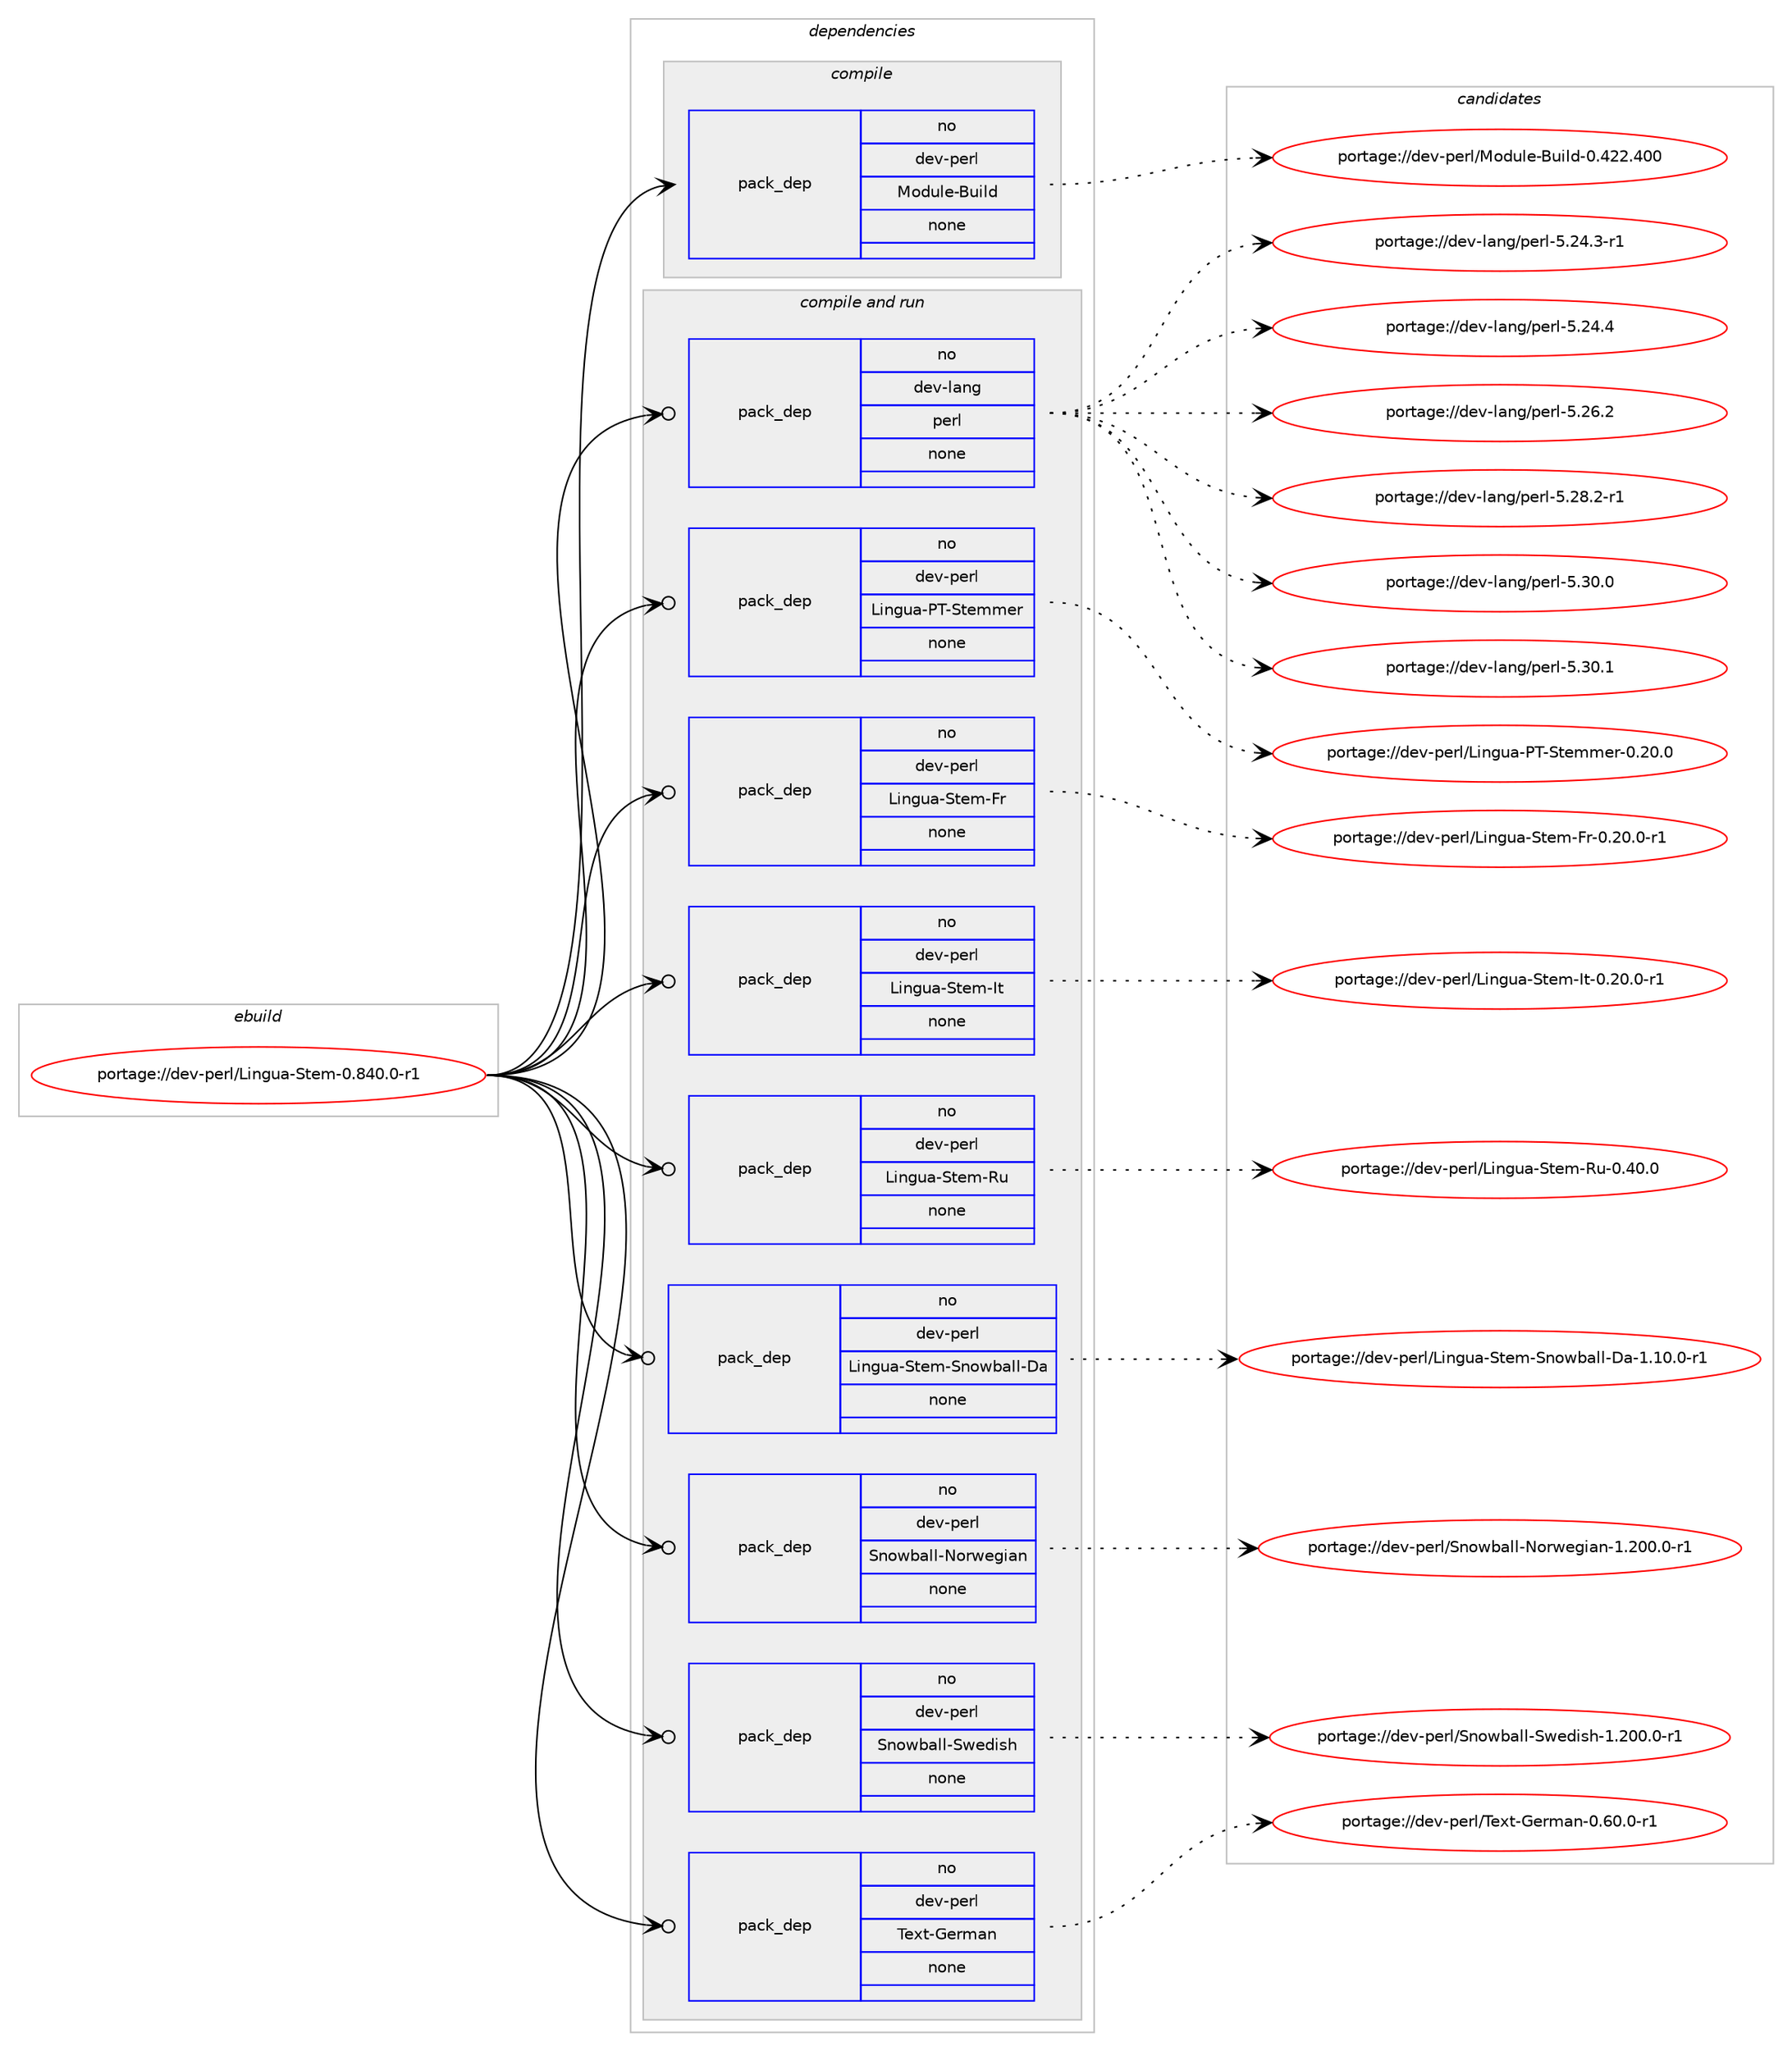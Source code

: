 digraph prolog {

# *************
# Graph options
# *************

newrank=true;
concentrate=true;
compound=true;
graph [rankdir=LR,fontname=Helvetica,fontsize=10,ranksep=1.5];#, ranksep=2.5, nodesep=0.2];
edge  [arrowhead=vee];
node  [fontname=Helvetica,fontsize=10];

# **********
# The ebuild
# **********

subgraph cluster_leftcol {
color=gray;
rank=same;
label=<<i>ebuild</i>>;
id [label="portage://dev-perl/Lingua-Stem-0.840.0-r1", color=red, width=4, href="../dev-perl/Lingua-Stem-0.840.0-r1.svg"];
}

# ****************
# The dependencies
# ****************

subgraph cluster_midcol {
color=gray;
label=<<i>dependencies</i>>;
subgraph cluster_compile {
fillcolor="#eeeeee";
style=filled;
label=<<i>compile</i>>;
subgraph pack88739 {
dependency115072 [label=<<TABLE BORDER="0" CELLBORDER="1" CELLSPACING="0" CELLPADDING="4" WIDTH="220"><TR><TD ROWSPAN="6" CELLPADDING="30">pack_dep</TD></TR><TR><TD WIDTH="110">no</TD></TR><TR><TD>dev-perl</TD></TR><TR><TD>Module-Build</TD></TR><TR><TD>none</TD></TR><TR><TD></TD></TR></TABLE>>, shape=none, color=blue];
}
id:e -> dependency115072:w [weight=20,style="solid",arrowhead="vee"];
}
subgraph cluster_compileandrun {
fillcolor="#eeeeee";
style=filled;
label=<<i>compile and run</i>>;
subgraph pack88740 {
dependency115073 [label=<<TABLE BORDER="0" CELLBORDER="1" CELLSPACING="0" CELLPADDING="4" WIDTH="220"><TR><TD ROWSPAN="6" CELLPADDING="30">pack_dep</TD></TR><TR><TD WIDTH="110">no</TD></TR><TR><TD>dev-lang</TD></TR><TR><TD>perl</TD></TR><TR><TD>none</TD></TR><TR><TD></TD></TR></TABLE>>, shape=none, color=blue];
}
id:e -> dependency115073:w [weight=20,style="solid",arrowhead="odotvee"];
subgraph pack88741 {
dependency115074 [label=<<TABLE BORDER="0" CELLBORDER="1" CELLSPACING="0" CELLPADDING="4" WIDTH="220"><TR><TD ROWSPAN="6" CELLPADDING="30">pack_dep</TD></TR><TR><TD WIDTH="110">no</TD></TR><TR><TD>dev-perl</TD></TR><TR><TD>Lingua-PT-Stemmer</TD></TR><TR><TD>none</TD></TR><TR><TD></TD></TR></TABLE>>, shape=none, color=blue];
}
id:e -> dependency115074:w [weight=20,style="solid",arrowhead="odotvee"];
subgraph pack88742 {
dependency115075 [label=<<TABLE BORDER="0" CELLBORDER="1" CELLSPACING="0" CELLPADDING="4" WIDTH="220"><TR><TD ROWSPAN="6" CELLPADDING="30">pack_dep</TD></TR><TR><TD WIDTH="110">no</TD></TR><TR><TD>dev-perl</TD></TR><TR><TD>Lingua-Stem-Fr</TD></TR><TR><TD>none</TD></TR><TR><TD></TD></TR></TABLE>>, shape=none, color=blue];
}
id:e -> dependency115075:w [weight=20,style="solid",arrowhead="odotvee"];
subgraph pack88743 {
dependency115076 [label=<<TABLE BORDER="0" CELLBORDER="1" CELLSPACING="0" CELLPADDING="4" WIDTH="220"><TR><TD ROWSPAN="6" CELLPADDING="30">pack_dep</TD></TR><TR><TD WIDTH="110">no</TD></TR><TR><TD>dev-perl</TD></TR><TR><TD>Lingua-Stem-It</TD></TR><TR><TD>none</TD></TR><TR><TD></TD></TR></TABLE>>, shape=none, color=blue];
}
id:e -> dependency115076:w [weight=20,style="solid",arrowhead="odotvee"];
subgraph pack88744 {
dependency115077 [label=<<TABLE BORDER="0" CELLBORDER="1" CELLSPACING="0" CELLPADDING="4" WIDTH="220"><TR><TD ROWSPAN="6" CELLPADDING="30">pack_dep</TD></TR><TR><TD WIDTH="110">no</TD></TR><TR><TD>dev-perl</TD></TR><TR><TD>Lingua-Stem-Ru</TD></TR><TR><TD>none</TD></TR><TR><TD></TD></TR></TABLE>>, shape=none, color=blue];
}
id:e -> dependency115077:w [weight=20,style="solid",arrowhead="odotvee"];
subgraph pack88745 {
dependency115078 [label=<<TABLE BORDER="0" CELLBORDER="1" CELLSPACING="0" CELLPADDING="4" WIDTH="220"><TR><TD ROWSPAN="6" CELLPADDING="30">pack_dep</TD></TR><TR><TD WIDTH="110">no</TD></TR><TR><TD>dev-perl</TD></TR><TR><TD>Lingua-Stem-Snowball-Da</TD></TR><TR><TD>none</TD></TR><TR><TD></TD></TR></TABLE>>, shape=none, color=blue];
}
id:e -> dependency115078:w [weight=20,style="solid",arrowhead="odotvee"];
subgraph pack88746 {
dependency115079 [label=<<TABLE BORDER="0" CELLBORDER="1" CELLSPACING="0" CELLPADDING="4" WIDTH="220"><TR><TD ROWSPAN="6" CELLPADDING="30">pack_dep</TD></TR><TR><TD WIDTH="110">no</TD></TR><TR><TD>dev-perl</TD></TR><TR><TD>Snowball-Norwegian</TD></TR><TR><TD>none</TD></TR><TR><TD></TD></TR></TABLE>>, shape=none, color=blue];
}
id:e -> dependency115079:w [weight=20,style="solid",arrowhead="odotvee"];
subgraph pack88747 {
dependency115080 [label=<<TABLE BORDER="0" CELLBORDER="1" CELLSPACING="0" CELLPADDING="4" WIDTH="220"><TR><TD ROWSPAN="6" CELLPADDING="30">pack_dep</TD></TR><TR><TD WIDTH="110">no</TD></TR><TR><TD>dev-perl</TD></TR><TR><TD>Snowball-Swedish</TD></TR><TR><TD>none</TD></TR><TR><TD></TD></TR></TABLE>>, shape=none, color=blue];
}
id:e -> dependency115080:w [weight=20,style="solid",arrowhead="odotvee"];
subgraph pack88748 {
dependency115081 [label=<<TABLE BORDER="0" CELLBORDER="1" CELLSPACING="0" CELLPADDING="4" WIDTH="220"><TR><TD ROWSPAN="6" CELLPADDING="30">pack_dep</TD></TR><TR><TD WIDTH="110">no</TD></TR><TR><TD>dev-perl</TD></TR><TR><TD>Text-German</TD></TR><TR><TD>none</TD></TR><TR><TD></TD></TR></TABLE>>, shape=none, color=blue];
}
id:e -> dependency115081:w [weight=20,style="solid",arrowhead="odotvee"];
}
subgraph cluster_run {
fillcolor="#eeeeee";
style=filled;
label=<<i>run</i>>;
}
}

# **************
# The candidates
# **************

subgraph cluster_choices {
rank=same;
color=gray;
label=<<i>candidates</i>>;

subgraph choice88739 {
color=black;
nodesep=1;
choiceportage100101118451121011141084777111100117108101456611710510810045484652505046524848 [label="portage://dev-perl/Module-Build-0.422.400", color=red, width=4,href="../dev-perl/Module-Build-0.422.400.svg"];
dependency115072:e -> choiceportage100101118451121011141084777111100117108101456611710510810045484652505046524848:w [style=dotted,weight="100"];
}
subgraph choice88740 {
color=black;
nodesep=1;
choiceportage100101118451089711010347112101114108455346505246514511449 [label="portage://dev-lang/perl-5.24.3-r1", color=red, width=4,href="../dev-lang/perl-5.24.3-r1.svg"];
choiceportage10010111845108971101034711210111410845534650524652 [label="portage://dev-lang/perl-5.24.4", color=red, width=4,href="../dev-lang/perl-5.24.4.svg"];
choiceportage10010111845108971101034711210111410845534650544650 [label="portage://dev-lang/perl-5.26.2", color=red, width=4,href="../dev-lang/perl-5.26.2.svg"];
choiceportage100101118451089711010347112101114108455346505646504511449 [label="portage://dev-lang/perl-5.28.2-r1", color=red, width=4,href="../dev-lang/perl-5.28.2-r1.svg"];
choiceportage10010111845108971101034711210111410845534651484648 [label="portage://dev-lang/perl-5.30.0", color=red, width=4,href="../dev-lang/perl-5.30.0.svg"];
choiceportage10010111845108971101034711210111410845534651484649 [label="portage://dev-lang/perl-5.30.1", color=red, width=4,href="../dev-lang/perl-5.30.1.svg"];
dependency115073:e -> choiceportage100101118451089711010347112101114108455346505246514511449:w [style=dotted,weight="100"];
dependency115073:e -> choiceportage10010111845108971101034711210111410845534650524652:w [style=dotted,weight="100"];
dependency115073:e -> choiceportage10010111845108971101034711210111410845534650544650:w [style=dotted,weight="100"];
dependency115073:e -> choiceportage100101118451089711010347112101114108455346505646504511449:w [style=dotted,weight="100"];
dependency115073:e -> choiceportage10010111845108971101034711210111410845534651484648:w [style=dotted,weight="100"];
dependency115073:e -> choiceportage10010111845108971101034711210111410845534651484649:w [style=dotted,weight="100"];
}
subgraph choice88741 {
color=black;
nodesep=1;
choiceportage10010111845112101114108477610511010311797458084458311610110910910111445484650484648 [label="portage://dev-perl/Lingua-PT-Stemmer-0.20.0", color=red, width=4,href="../dev-perl/Lingua-PT-Stemmer-0.20.0.svg"];
dependency115074:e -> choiceportage10010111845112101114108477610511010311797458084458311610110910910111445484650484648:w [style=dotted,weight="100"];
}
subgraph choice88742 {
color=black;
nodesep=1;
choiceportage1001011184511210111410847761051101031179745831161011094570114454846504846484511449 [label="portage://dev-perl/Lingua-Stem-Fr-0.20.0-r1", color=red, width=4,href="../dev-perl/Lingua-Stem-Fr-0.20.0-r1.svg"];
dependency115075:e -> choiceportage1001011184511210111410847761051101031179745831161011094570114454846504846484511449:w [style=dotted,weight="100"];
}
subgraph choice88743 {
color=black;
nodesep=1;
choiceportage1001011184511210111410847761051101031179745831161011094573116454846504846484511449 [label="portage://dev-perl/Lingua-Stem-It-0.20.0-r1", color=red, width=4,href="../dev-perl/Lingua-Stem-It-0.20.0-r1.svg"];
dependency115076:e -> choiceportage1001011184511210111410847761051101031179745831161011094573116454846504846484511449:w [style=dotted,weight="100"];
}
subgraph choice88744 {
color=black;
nodesep=1;
choiceportage100101118451121011141084776105110103117974583116101109458211745484652484648 [label="portage://dev-perl/Lingua-Stem-Ru-0.40.0", color=red, width=4,href="../dev-perl/Lingua-Stem-Ru-0.40.0.svg"];
dependency115077:e -> choiceportage100101118451121011141084776105110103117974583116101109458211745484652484648:w [style=dotted,weight="100"];
}
subgraph choice88745 {
color=black;
nodesep=1;
choiceportage10010111845112101114108477610511010311797458311610110945831101111199897108108456897454946494846484511449 [label="portage://dev-perl/Lingua-Stem-Snowball-Da-1.10.0-r1", color=red, width=4,href="../dev-perl/Lingua-Stem-Snowball-Da-1.10.0-r1.svg"];
dependency115078:e -> choiceportage10010111845112101114108477610511010311797458311610110945831101111199897108108456897454946494846484511449:w [style=dotted,weight="100"];
}
subgraph choice88746 {
color=black;
nodesep=1;
choiceportage100101118451121011141084783110111119989710810845781111141191011031059711045494650484846484511449 [label="portage://dev-perl/Snowball-Norwegian-1.200.0-r1", color=red, width=4,href="../dev-perl/Snowball-Norwegian-1.200.0-r1.svg"];
dependency115079:e -> choiceportage100101118451121011141084783110111119989710810845781111141191011031059711045494650484846484511449:w [style=dotted,weight="100"];
}
subgraph choice88747 {
color=black;
nodesep=1;
choiceportage1001011184511210111410847831101111199897108108458311910110010511510445494650484846484511449 [label="portage://dev-perl/Snowball-Swedish-1.200.0-r1", color=red, width=4,href="../dev-perl/Snowball-Swedish-1.200.0-r1.svg"];
dependency115080:e -> choiceportage1001011184511210111410847831101111199897108108458311910110010511510445494650484846484511449:w [style=dotted,weight="100"];
}
subgraph choice88748 {
color=black;
nodesep=1;
choiceportage100101118451121011141084784101120116457110111410997110454846544846484511449 [label="portage://dev-perl/Text-German-0.60.0-r1", color=red, width=4,href="../dev-perl/Text-German-0.60.0-r1.svg"];
dependency115081:e -> choiceportage100101118451121011141084784101120116457110111410997110454846544846484511449:w [style=dotted,weight="100"];
}
}

}

